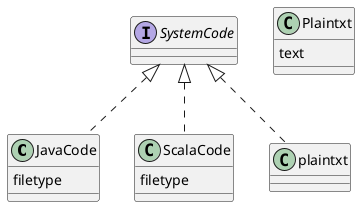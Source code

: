 @startuml
'https://plantuml.com/class-diagram

class JavaCode implements SystemCode
class ScalaCode implements SystemCode
class plaintxt implements SystemCode

class JavaCode {
filetype
}
class ScalaCode{
               filetype
               }
class Plaintxt {
               text
               }
/'
class SystemCode
Pulls in a data type, references the file name to the tab.
checks the code libraries, ( if it JavaCode, ScalaCode, plaintxt)

class SystemCode {
    ScalaCode scala = new ScalaCode("src.sc")
    JavaCode java = new JavaCode("src.java")
    Plaintxt text = new Plaintxt("src.txt")
    java.formatCode();
    scala.formatCode();
    java.generateClass("User");
    scala.generateClass("User");


'/
@enduml
